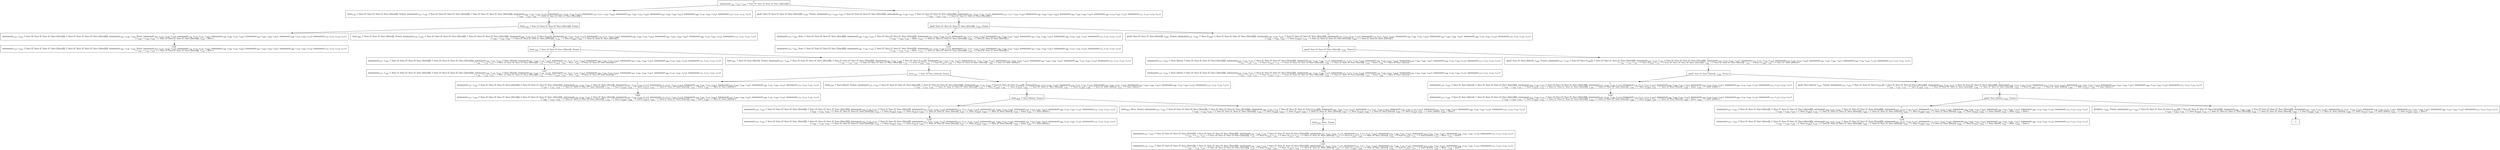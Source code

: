 digraph {
    graph [rankdir=TB
          ,bgcolor=transparent];
    node [shape=box
         ,fillcolor=white
         ,style=filled];
    0 [label=<O <BR/> minmaxo(v<SUB>132</SUB>, v<SUB>105</SUB>, v<SUB>100</SUB>, C Succ [C Succ [C Succ [C Succ [Zero]]]])>];
    1 [label=<C <BR/> leo(v<SUB>132</SUB>, C Succ [C Succ [C Succ [C Succ [Zero]]]], Trueo), minmaxo(v<SUB>137</SUB>, v<SUB>142</SUB>, C Succ [C Succ [C Succ [C Succ [Zero]]]], C Succ [C Succ [C Succ [C Succ [Zero]]]]), minmaxo(v<SUB>162</SUB>, v<SUB>130</SUB>, v<SUB>125</SUB>, v<SUB>132</SUB>), minmaxo(v<SUB>167</SUB>, v<SUB>135</SUB>, v<SUB>130</SUB>, v<SUB>137</SUB>), minmaxo(v<SUB>172</SUB>, v<SUB>177</SUB>, v<SUB>135</SUB>, v<SUB>142</SUB>), minmaxo(v<SUB>158</SUB>, v<SUB>160</SUB>, v<SUB>155</SUB>, v<SUB>162</SUB>), minmaxo(v<SUB>163</SUB>, v<SUB>165</SUB>, v<SUB>160</SUB>, v<SUB>167</SUB>), minmaxo(v<SUB>168</SUB>, v<SUB>170</SUB>, v<SUB>165</SUB>, v<SUB>172</SUB>), minmaxo(v<SUB>173</SUB>, v<SUB>175</SUB>, v<SUB>170</SUB>, v<SUB>177</SUB>) <BR/>  [ v<SUB>100</SUB> &rarr; v<SUB>132</SUB>, v<SUB>105</SUB> &rarr; C Succ [C Succ [C Succ [C Succ [Zero]]]] ] >];
    2 [label=<C <BR/> gto(C Succ [C Succ [C Succ [C Succ [Zero]]]], v<SUB>105</SUB>, Trueo), minmaxo(v<SUB>137</SUB>, v<SUB>142</SUB>, v<SUB>105</SUB>, C Succ [C Succ [C Succ [C Succ [Zero]]]]), minmaxo(v<SUB>162</SUB>, v<SUB>130</SUB>, v<SUB>125</SUB>, C Succ [C Succ [C Succ [C Succ [Zero]]]]), minmaxo(v<SUB>167</SUB>, v<SUB>135</SUB>, v<SUB>130</SUB>, v<SUB>137</SUB>), minmaxo(v<SUB>172</SUB>, v<SUB>177</SUB>, v<SUB>135</SUB>, v<SUB>142</SUB>), minmaxo(v<SUB>158</SUB>, v<SUB>160</SUB>, v<SUB>155</SUB>, v<SUB>162</SUB>), minmaxo(v<SUB>163</SUB>, v<SUB>165</SUB>, v<SUB>160</SUB>, v<SUB>167</SUB>), minmaxo(v<SUB>168</SUB>, v<SUB>170</SUB>, v<SUB>165</SUB>, v<SUB>172</SUB>), minmaxo(v<SUB>173</SUB>, v<SUB>175</SUB>, v<SUB>170</SUB>, v<SUB>177</SUB>) <BR/>  [ v<SUB>100</SUB> &rarr; v<SUB>105</SUB>, v<SUB>132</SUB> &rarr; C Succ [C Succ [C Succ [C Succ [Zero]]]] ] >];
    3 [label=<O <BR/> leo(v<SUB>132</SUB>, C Succ [C Succ [C Succ [C Succ [Zero]]]], Trueo)>];
    4 [label=<C <BR/> minmaxo(v<SUB>137</SUB>, v<SUB>142</SUB>, C Succ [C Succ [C Succ [C Succ [Zero]]]], C Succ [C Succ [C Succ [C Succ [Zero]]]]), minmaxo(v<SUB>162</SUB>, v<SUB>130</SUB>, v<SUB>125</SUB>, Zero), minmaxo(v<SUB>167</SUB>, v<SUB>135</SUB>, v<SUB>130</SUB>, v<SUB>137</SUB>), minmaxo(v<SUB>172</SUB>, v<SUB>177</SUB>, v<SUB>135</SUB>, v<SUB>142</SUB>), minmaxo(v<SUB>158</SUB>, v<SUB>160</SUB>, v<SUB>155</SUB>, v<SUB>162</SUB>), minmaxo(v<SUB>163</SUB>, v<SUB>165</SUB>, v<SUB>160</SUB>, v<SUB>167</SUB>), minmaxo(v<SUB>168</SUB>, v<SUB>170</SUB>, v<SUB>165</SUB>, v<SUB>172</SUB>), minmaxo(v<SUB>173</SUB>, v<SUB>175</SUB>, v<SUB>170</SUB>, v<SUB>177</SUB>) <BR/>  [ v<SUB>100</SUB> &rarr; v<SUB>132</SUB>, v<SUB>105</SUB> &rarr; C Succ [C Succ [C Succ [C Succ [Zero]]]], v<SUB>132</SUB> &rarr; Zero ] >];
    5 [label=<C <BR/> leo(v<SUB>244</SUB>, C Succ [C Succ [C Succ [Zero]]], Trueo), minmaxo(v<SUB>137</SUB>, v<SUB>142</SUB>, C Succ [C Succ [C Succ [C Succ [Zero]]]], C Succ [C Succ [C Succ [C Succ [Zero]]]]), minmaxo(v<SUB>162</SUB>, v<SUB>130</SUB>, v<SUB>125</SUB>, C Succ [v<SUB>244</SUB>]), minmaxo(v<SUB>167</SUB>, v<SUB>135</SUB>, v<SUB>130</SUB>, v<SUB>137</SUB>), minmaxo(v<SUB>172</SUB>, v<SUB>177</SUB>, v<SUB>135</SUB>, v<SUB>142</SUB>), minmaxo(v<SUB>158</SUB>, v<SUB>160</SUB>, v<SUB>155</SUB>, v<SUB>162</SUB>), minmaxo(v<SUB>163</SUB>, v<SUB>165</SUB>, v<SUB>160</SUB>, v<SUB>167</SUB>), minmaxo(v<SUB>168</SUB>, v<SUB>170</SUB>, v<SUB>165</SUB>, v<SUB>172</SUB>), minmaxo(v<SUB>173</SUB>, v<SUB>175</SUB>, v<SUB>170</SUB>, v<SUB>177</SUB>) <BR/>  [ v<SUB>100</SUB> &rarr; v<SUB>132</SUB>, v<SUB>105</SUB> &rarr; C Succ [C Succ [C Succ [C Succ [Zero]]]], v<SUB>132</SUB> &rarr; C Succ [v<SUB>244</SUB>], v<SUB>245</SUB> &rarr; C Succ [C Succ [C Succ [Zero]]] ] >];
    6 [label=<Leaf <BR/> minmaxo(v<SUB>137</SUB>, v<SUB>142</SUB>, C Succ [C Succ [C Succ [C Succ [Zero]]]], C Succ [C Succ [C Succ [C Succ [Zero]]]]), minmaxo(v<SUB>162</SUB>, v<SUB>130</SUB>, v<SUB>125</SUB>, Zero), minmaxo(v<SUB>167</SUB>, v<SUB>135</SUB>, v<SUB>130</SUB>, v<SUB>137</SUB>), minmaxo(v<SUB>172</SUB>, v<SUB>177</SUB>, v<SUB>135</SUB>, v<SUB>142</SUB>), minmaxo(v<SUB>158</SUB>, v<SUB>160</SUB>, v<SUB>155</SUB>, v<SUB>162</SUB>), minmaxo(v<SUB>163</SUB>, v<SUB>165</SUB>, v<SUB>160</SUB>, v<SUB>167</SUB>), minmaxo(v<SUB>168</SUB>, v<SUB>170</SUB>, v<SUB>165</SUB>, v<SUB>172</SUB>), minmaxo(v<SUB>173</SUB>, v<SUB>175</SUB>, v<SUB>170</SUB>, v<SUB>177</SUB>) <BR/>  [ v<SUB>100</SUB> &rarr; v<SUB>132</SUB>, v<SUB>105</SUB> &rarr; C Succ [C Succ [C Succ [C Succ [Zero]]]], v<SUB>132</SUB> &rarr; Zero ] >];
    7 [label=<O <BR/> leo(v<SUB>244</SUB>, C Succ [C Succ [C Succ [Zero]]], Trueo)>];
    8 [label=<C <BR/> minmaxo(v<SUB>137</SUB>, v<SUB>142</SUB>, C Succ [C Succ [C Succ [C Succ [Zero]]]], C Succ [C Succ [C Succ [C Succ [Zero]]]]), minmaxo(v<SUB>162</SUB>, v<SUB>130</SUB>, v<SUB>125</SUB>, C Succ [Zero]), minmaxo(v<SUB>167</SUB>, v<SUB>135</SUB>, v<SUB>130</SUB>, v<SUB>137</SUB>), minmaxo(v<SUB>172</SUB>, v<SUB>177</SUB>, v<SUB>135</SUB>, v<SUB>142</SUB>), minmaxo(v<SUB>158</SUB>, v<SUB>160</SUB>, v<SUB>155</SUB>, v<SUB>162</SUB>), minmaxo(v<SUB>163</SUB>, v<SUB>165</SUB>, v<SUB>160</SUB>, v<SUB>167</SUB>), minmaxo(v<SUB>168</SUB>, v<SUB>170</SUB>, v<SUB>165</SUB>, v<SUB>172</SUB>), minmaxo(v<SUB>173</SUB>, v<SUB>175</SUB>, v<SUB>170</SUB>, v<SUB>177</SUB>) <BR/>  [ v<SUB>100</SUB> &rarr; v<SUB>132</SUB>, v<SUB>105</SUB> &rarr; C Succ [C Succ [C Succ [C Succ [Zero]]]], v<SUB>132</SUB> &rarr; C Succ [v<SUB>244</SUB>], v<SUB>244</SUB> &rarr; Zero, v<SUB>245</SUB> &rarr; C Succ [C Succ [C Succ [Zero]]] ] >];
    9 [label=<C <BR/> leo(v<SUB>247</SUB>, C Succ [C Succ [Zero]], Trueo), minmaxo(v<SUB>137</SUB>, v<SUB>142</SUB>, C Succ [C Succ [C Succ [C Succ [Zero]]]], C Succ [C Succ [C Succ [C Succ [Zero]]]]), minmaxo(v<SUB>162</SUB>, v<SUB>130</SUB>, v<SUB>125</SUB>, C Succ [C Succ [v<SUB>247</SUB>]]), minmaxo(v<SUB>167</SUB>, v<SUB>135</SUB>, v<SUB>130</SUB>, v<SUB>137</SUB>), minmaxo(v<SUB>172</SUB>, v<SUB>177</SUB>, v<SUB>135</SUB>, v<SUB>142</SUB>), minmaxo(v<SUB>158</SUB>, v<SUB>160</SUB>, v<SUB>155</SUB>, v<SUB>162</SUB>), minmaxo(v<SUB>163</SUB>, v<SUB>165</SUB>, v<SUB>160</SUB>, v<SUB>167</SUB>), minmaxo(v<SUB>168</SUB>, v<SUB>170</SUB>, v<SUB>165</SUB>, v<SUB>172</SUB>), minmaxo(v<SUB>173</SUB>, v<SUB>175</SUB>, v<SUB>170</SUB>, v<SUB>177</SUB>) <BR/>  [ v<SUB>100</SUB> &rarr; v<SUB>132</SUB>, v<SUB>105</SUB> &rarr; C Succ [C Succ [C Succ [C Succ [Zero]]]], v<SUB>132</SUB> &rarr; C Succ [v<SUB>244</SUB>], v<SUB>244</SUB> &rarr; C Succ [v<SUB>247</SUB>], v<SUB>245</SUB> &rarr; C Succ [C Succ [C Succ [Zero]]], v<SUB>248</SUB> &rarr; C Succ [C Succ [Zero]] ] >];
    10 [label=<Leaf <BR/> minmaxo(v<SUB>137</SUB>, v<SUB>142</SUB>, C Succ [C Succ [C Succ [C Succ [Zero]]]], C Succ [C Succ [C Succ [C Succ [Zero]]]]), minmaxo(v<SUB>162</SUB>, v<SUB>130</SUB>, v<SUB>125</SUB>, C Succ [Zero]), minmaxo(v<SUB>167</SUB>, v<SUB>135</SUB>, v<SUB>130</SUB>, v<SUB>137</SUB>), minmaxo(v<SUB>172</SUB>, v<SUB>177</SUB>, v<SUB>135</SUB>, v<SUB>142</SUB>), minmaxo(v<SUB>158</SUB>, v<SUB>160</SUB>, v<SUB>155</SUB>, v<SUB>162</SUB>), minmaxo(v<SUB>163</SUB>, v<SUB>165</SUB>, v<SUB>160</SUB>, v<SUB>167</SUB>), minmaxo(v<SUB>168</SUB>, v<SUB>170</SUB>, v<SUB>165</SUB>, v<SUB>172</SUB>), minmaxo(v<SUB>173</SUB>, v<SUB>175</SUB>, v<SUB>170</SUB>, v<SUB>177</SUB>) <BR/>  [ v<SUB>100</SUB> &rarr; v<SUB>132</SUB>, v<SUB>105</SUB> &rarr; C Succ [C Succ [C Succ [C Succ [Zero]]]], v<SUB>132</SUB> &rarr; C Succ [v<SUB>244</SUB>], v<SUB>244</SUB> &rarr; Zero, v<SUB>245</SUB> &rarr; C Succ [C Succ [C Succ [Zero]]] ] >];
    11 [label=<O <BR/> leo(v<SUB>247</SUB>, C Succ [C Succ [Zero]], Trueo)>];
    12 [label=<C <BR/> minmaxo(v<SUB>137</SUB>, v<SUB>142</SUB>, C Succ [C Succ [C Succ [C Succ [Zero]]]], C Succ [C Succ [C Succ [C Succ [Zero]]]]), minmaxo(v<SUB>162</SUB>, v<SUB>130</SUB>, v<SUB>125</SUB>, C Succ [C Succ [Zero]]), minmaxo(v<SUB>167</SUB>, v<SUB>135</SUB>, v<SUB>130</SUB>, v<SUB>137</SUB>), minmaxo(v<SUB>172</SUB>, v<SUB>177</SUB>, v<SUB>135</SUB>, v<SUB>142</SUB>), minmaxo(v<SUB>158</SUB>, v<SUB>160</SUB>, v<SUB>155</SUB>, v<SUB>162</SUB>), minmaxo(v<SUB>163</SUB>, v<SUB>165</SUB>, v<SUB>160</SUB>, v<SUB>167</SUB>), minmaxo(v<SUB>168</SUB>, v<SUB>170</SUB>, v<SUB>165</SUB>, v<SUB>172</SUB>), minmaxo(v<SUB>173</SUB>, v<SUB>175</SUB>, v<SUB>170</SUB>, v<SUB>177</SUB>) <BR/>  [ v<SUB>100</SUB> &rarr; v<SUB>132</SUB>, v<SUB>105</SUB> &rarr; C Succ [C Succ [C Succ [C Succ [Zero]]]], v<SUB>132</SUB> &rarr; C Succ [v<SUB>244</SUB>], v<SUB>244</SUB> &rarr; C Succ [v<SUB>247</SUB>], v<SUB>245</SUB> &rarr; C Succ [C Succ [C Succ [Zero]]], v<SUB>247</SUB> &rarr; Zero, v<SUB>248</SUB> &rarr; C Succ [C Succ [Zero]] ] >];
    13 [label=<C <BR/> leo(v<SUB>250</SUB>, C Succ [Zero], Trueo), minmaxo(v<SUB>137</SUB>, v<SUB>142</SUB>, C Succ [C Succ [C Succ [C Succ [Zero]]]], C Succ [C Succ [C Succ [C Succ [Zero]]]]), minmaxo(v<SUB>162</SUB>, v<SUB>130</SUB>, v<SUB>125</SUB>, C Succ [C Succ [C Succ [v<SUB>250</SUB>]]]), minmaxo(v<SUB>167</SUB>, v<SUB>135</SUB>, v<SUB>130</SUB>, v<SUB>137</SUB>), minmaxo(v<SUB>172</SUB>, v<SUB>177</SUB>, v<SUB>135</SUB>, v<SUB>142</SUB>), minmaxo(v<SUB>158</SUB>, v<SUB>160</SUB>, v<SUB>155</SUB>, v<SUB>162</SUB>), minmaxo(v<SUB>163</SUB>, v<SUB>165</SUB>, v<SUB>160</SUB>, v<SUB>167</SUB>), minmaxo(v<SUB>168</SUB>, v<SUB>170</SUB>, v<SUB>165</SUB>, v<SUB>172</SUB>), minmaxo(v<SUB>173</SUB>, v<SUB>175</SUB>, v<SUB>170</SUB>, v<SUB>177</SUB>) <BR/>  [ v<SUB>100</SUB> &rarr; v<SUB>132</SUB>, v<SUB>105</SUB> &rarr; C Succ [C Succ [C Succ [C Succ [Zero]]]], v<SUB>132</SUB> &rarr; C Succ [v<SUB>244</SUB>], v<SUB>244</SUB> &rarr; C Succ [v<SUB>247</SUB>], v<SUB>245</SUB> &rarr; C Succ [C Succ [C Succ [Zero]]], v<SUB>247</SUB> &rarr; C Succ [v<SUB>250</SUB>], v<SUB>248</SUB> &rarr; C Succ [C Succ [Zero]], v<SUB>251</SUB> &rarr; C Succ [Zero] ] >];
    14 [label=<Leaf <BR/> minmaxo(v<SUB>137</SUB>, v<SUB>142</SUB>, C Succ [C Succ [C Succ [C Succ [Zero]]]], C Succ [C Succ [C Succ [C Succ [Zero]]]]), minmaxo(v<SUB>162</SUB>, v<SUB>130</SUB>, v<SUB>125</SUB>, C Succ [C Succ [Zero]]), minmaxo(v<SUB>167</SUB>, v<SUB>135</SUB>, v<SUB>130</SUB>, v<SUB>137</SUB>), minmaxo(v<SUB>172</SUB>, v<SUB>177</SUB>, v<SUB>135</SUB>, v<SUB>142</SUB>), minmaxo(v<SUB>158</SUB>, v<SUB>160</SUB>, v<SUB>155</SUB>, v<SUB>162</SUB>), minmaxo(v<SUB>163</SUB>, v<SUB>165</SUB>, v<SUB>160</SUB>, v<SUB>167</SUB>), minmaxo(v<SUB>168</SUB>, v<SUB>170</SUB>, v<SUB>165</SUB>, v<SUB>172</SUB>), minmaxo(v<SUB>173</SUB>, v<SUB>175</SUB>, v<SUB>170</SUB>, v<SUB>177</SUB>) <BR/>  [ v<SUB>100</SUB> &rarr; v<SUB>132</SUB>, v<SUB>105</SUB> &rarr; C Succ [C Succ [C Succ [C Succ [Zero]]]], v<SUB>132</SUB> &rarr; C Succ [v<SUB>244</SUB>], v<SUB>244</SUB> &rarr; C Succ [v<SUB>247</SUB>], v<SUB>245</SUB> &rarr; C Succ [C Succ [C Succ [Zero]]], v<SUB>247</SUB> &rarr; Zero, v<SUB>248</SUB> &rarr; C Succ [C Succ [Zero]] ] >];
    15 [label=<O <BR/> leo(v<SUB>250</SUB>, C Succ [Zero], Trueo)>];
    16 [label=<C <BR/> minmaxo(v<SUB>137</SUB>, v<SUB>142</SUB>, C Succ [C Succ [C Succ [C Succ [Zero]]]], C Succ [C Succ [C Succ [C Succ [Zero]]]]), minmaxo(v<SUB>162</SUB>, v<SUB>130</SUB>, v<SUB>125</SUB>, C Succ [C Succ [C Succ [Zero]]]), minmaxo(v<SUB>167</SUB>, v<SUB>135</SUB>, v<SUB>130</SUB>, v<SUB>137</SUB>), minmaxo(v<SUB>172</SUB>, v<SUB>177</SUB>, v<SUB>135</SUB>, v<SUB>142</SUB>), minmaxo(v<SUB>158</SUB>, v<SUB>160</SUB>, v<SUB>155</SUB>, v<SUB>162</SUB>), minmaxo(v<SUB>163</SUB>, v<SUB>165</SUB>, v<SUB>160</SUB>, v<SUB>167</SUB>), minmaxo(v<SUB>168</SUB>, v<SUB>170</SUB>, v<SUB>165</SUB>, v<SUB>172</SUB>), minmaxo(v<SUB>173</SUB>, v<SUB>175</SUB>, v<SUB>170</SUB>, v<SUB>177</SUB>) <BR/>  [ v<SUB>100</SUB> &rarr; v<SUB>132</SUB>, v<SUB>105</SUB> &rarr; C Succ [C Succ [C Succ [C Succ [Zero]]]], v<SUB>132</SUB> &rarr; C Succ [v<SUB>244</SUB>], v<SUB>244</SUB> &rarr; C Succ [v<SUB>247</SUB>], v<SUB>245</SUB> &rarr; C Succ [C Succ [C Succ [Zero]]], v<SUB>247</SUB> &rarr; C Succ [v<SUB>250</SUB>], v<SUB>248</SUB> &rarr; C Succ [C Succ [Zero]], v<SUB>250</SUB> &rarr; Zero, v<SUB>251</SUB> &rarr; C Succ [Zero] ] >];
    17 [label=<C <BR/> leo(v<SUB>253</SUB>, Zero, Trueo), minmaxo(v<SUB>137</SUB>, v<SUB>142</SUB>, C Succ [C Succ [C Succ [C Succ [Zero]]]], C Succ [C Succ [C Succ [C Succ [Zero]]]]), minmaxo(v<SUB>162</SUB>, v<SUB>130</SUB>, v<SUB>125</SUB>, C Succ [C Succ [C Succ [C Succ [v<SUB>253</SUB>]]]]), minmaxo(v<SUB>167</SUB>, v<SUB>135</SUB>, v<SUB>130</SUB>, v<SUB>137</SUB>), minmaxo(v<SUB>172</SUB>, v<SUB>177</SUB>, v<SUB>135</SUB>, v<SUB>142</SUB>), minmaxo(v<SUB>158</SUB>, v<SUB>160</SUB>, v<SUB>155</SUB>, v<SUB>162</SUB>), minmaxo(v<SUB>163</SUB>, v<SUB>165</SUB>, v<SUB>160</SUB>, v<SUB>167</SUB>), minmaxo(v<SUB>168</SUB>, v<SUB>170</SUB>, v<SUB>165</SUB>, v<SUB>172</SUB>), minmaxo(v<SUB>173</SUB>, v<SUB>175</SUB>, v<SUB>170</SUB>, v<SUB>177</SUB>) <BR/>  [ v<SUB>100</SUB> &rarr; v<SUB>132</SUB>, v<SUB>105</SUB> &rarr; C Succ [C Succ [C Succ [C Succ [Zero]]]], v<SUB>132</SUB> &rarr; C Succ [v<SUB>244</SUB>], v<SUB>244</SUB> &rarr; C Succ [v<SUB>247</SUB>], v<SUB>245</SUB> &rarr; C Succ [C Succ [C Succ [Zero]]], v<SUB>247</SUB> &rarr; C Succ [v<SUB>250</SUB>], v<SUB>248</SUB> &rarr; C Succ [C Succ [Zero]], v<SUB>250</SUB> &rarr; C Succ [v<SUB>253</SUB>], v<SUB>251</SUB> &rarr; C Succ [Zero], v<SUB>254</SUB> &rarr; Zero ] >];
    18 [label=<Leaf <BR/> minmaxo(v<SUB>137</SUB>, v<SUB>142</SUB>, C Succ [C Succ [C Succ [C Succ [Zero]]]], C Succ [C Succ [C Succ [C Succ [Zero]]]]), minmaxo(v<SUB>162</SUB>, v<SUB>130</SUB>, v<SUB>125</SUB>, C Succ [C Succ [C Succ [Zero]]]), minmaxo(v<SUB>167</SUB>, v<SUB>135</SUB>, v<SUB>130</SUB>, v<SUB>137</SUB>), minmaxo(v<SUB>172</SUB>, v<SUB>177</SUB>, v<SUB>135</SUB>, v<SUB>142</SUB>), minmaxo(v<SUB>158</SUB>, v<SUB>160</SUB>, v<SUB>155</SUB>, v<SUB>162</SUB>), minmaxo(v<SUB>163</SUB>, v<SUB>165</SUB>, v<SUB>160</SUB>, v<SUB>167</SUB>), minmaxo(v<SUB>168</SUB>, v<SUB>170</SUB>, v<SUB>165</SUB>, v<SUB>172</SUB>), minmaxo(v<SUB>173</SUB>, v<SUB>175</SUB>, v<SUB>170</SUB>, v<SUB>177</SUB>) <BR/>  [ v<SUB>100</SUB> &rarr; v<SUB>132</SUB>, v<SUB>105</SUB> &rarr; C Succ [C Succ [C Succ [C Succ [Zero]]]], v<SUB>132</SUB> &rarr; C Succ [v<SUB>244</SUB>], v<SUB>244</SUB> &rarr; C Succ [v<SUB>247</SUB>], v<SUB>245</SUB> &rarr; C Succ [C Succ [C Succ [Zero]]], v<SUB>247</SUB> &rarr; C Succ [v<SUB>250</SUB>], v<SUB>248</SUB> &rarr; C Succ [C Succ [Zero]], v<SUB>250</SUB> &rarr; Zero, v<SUB>251</SUB> &rarr; C Succ [Zero] ] >];
    19 [label=<O <BR/> leo(v<SUB>253</SUB>, Zero, Trueo)>];
    20 [label=<C <BR/> minmaxo(v<SUB>137</SUB>, v<SUB>142</SUB>, C Succ [C Succ [C Succ [C Succ [Zero]]]], C Succ [C Succ [C Succ [C Succ [Zero]]]]), minmaxo(v<SUB>162</SUB>, v<SUB>130</SUB>, v<SUB>125</SUB>, C Succ [C Succ [C Succ [C Succ [Zero]]]]), minmaxo(v<SUB>167</SUB>, v<SUB>135</SUB>, v<SUB>130</SUB>, v<SUB>137</SUB>), minmaxo(v<SUB>172</SUB>, v<SUB>177</SUB>, v<SUB>135</SUB>, v<SUB>142</SUB>), minmaxo(v<SUB>158</SUB>, v<SUB>160</SUB>, v<SUB>155</SUB>, v<SUB>162</SUB>), minmaxo(v<SUB>163</SUB>, v<SUB>165</SUB>, v<SUB>160</SUB>, v<SUB>167</SUB>), minmaxo(v<SUB>168</SUB>, v<SUB>170</SUB>, v<SUB>165</SUB>, v<SUB>172</SUB>), minmaxo(v<SUB>173</SUB>, v<SUB>175</SUB>, v<SUB>170</SUB>, v<SUB>177</SUB>) <BR/>  [ v<SUB>100</SUB> &rarr; v<SUB>132</SUB>, v<SUB>105</SUB> &rarr; C Succ [C Succ [C Succ [C Succ [Zero]]]], v<SUB>132</SUB> &rarr; C Succ [v<SUB>244</SUB>], v<SUB>244</SUB> &rarr; C Succ [v<SUB>247</SUB>], v<SUB>245</SUB> &rarr; C Succ [C Succ [C Succ [Zero]]], v<SUB>247</SUB> &rarr; C Succ [v<SUB>250</SUB>], v<SUB>248</SUB> &rarr; C Succ [C Succ [Zero]], v<SUB>250</SUB> &rarr; C Succ [v<SUB>253</SUB>], v<SUB>251</SUB> &rarr; C Succ [Zero], v<SUB>253</SUB> &rarr; Zero, v<SUB>254</SUB> &rarr; Zero ] >];
    21 [label=<Leaf <BR/> minmaxo(v<SUB>137</SUB>, v<SUB>142</SUB>, C Succ [C Succ [C Succ [C Succ [Zero]]]], C Succ [C Succ [C Succ [C Succ [Zero]]]]), minmaxo(v<SUB>162</SUB>, v<SUB>130</SUB>, v<SUB>125</SUB>, C Succ [C Succ [C Succ [C Succ [Zero]]]]), minmaxo(v<SUB>167</SUB>, v<SUB>135</SUB>, v<SUB>130</SUB>, v<SUB>137</SUB>), minmaxo(v<SUB>172</SUB>, v<SUB>177</SUB>, v<SUB>135</SUB>, v<SUB>142</SUB>), minmaxo(v<SUB>158</SUB>, v<SUB>160</SUB>, v<SUB>155</SUB>, v<SUB>162</SUB>), minmaxo(v<SUB>163</SUB>, v<SUB>165</SUB>, v<SUB>160</SUB>, v<SUB>167</SUB>), minmaxo(v<SUB>168</SUB>, v<SUB>170</SUB>, v<SUB>165</SUB>, v<SUB>172</SUB>), minmaxo(v<SUB>173</SUB>, v<SUB>175</SUB>, v<SUB>170</SUB>, v<SUB>177</SUB>) <BR/>  [ v<SUB>100</SUB> &rarr; v<SUB>132</SUB>, v<SUB>105</SUB> &rarr; C Succ [C Succ [C Succ [C Succ [Zero]]]], v<SUB>132</SUB> &rarr; C Succ [v<SUB>244</SUB>], v<SUB>244</SUB> &rarr; C Succ [v<SUB>247</SUB>], v<SUB>245</SUB> &rarr; C Succ [C Succ [C Succ [Zero]]], v<SUB>247</SUB> &rarr; C Succ [v<SUB>250</SUB>], v<SUB>248</SUB> &rarr; C Succ [C Succ [Zero]], v<SUB>250</SUB> &rarr; C Succ [v<SUB>253</SUB>], v<SUB>251</SUB> &rarr; C Succ [Zero], v<SUB>253</SUB> &rarr; Zero, v<SUB>254</SUB> &rarr; Zero ] >];
    22 [label=<O <BR/> gto(C Succ [C Succ [C Succ [C Succ [Zero]]]], v<SUB>105</SUB>, Trueo)>];
    23 [label=<C <BR/> minmaxo(v<SUB>137</SUB>, v<SUB>142</SUB>, Zero, C Succ [C Succ [C Succ [C Succ [Zero]]]]), minmaxo(v<SUB>162</SUB>, v<SUB>130</SUB>, v<SUB>125</SUB>, C Succ [C Succ [C Succ [C Succ [Zero]]]]), minmaxo(v<SUB>167</SUB>, v<SUB>135</SUB>, v<SUB>130</SUB>, v<SUB>137</SUB>), minmaxo(v<SUB>172</SUB>, v<SUB>177</SUB>, v<SUB>135</SUB>, v<SUB>142</SUB>), minmaxo(v<SUB>158</SUB>, v<SUB>160</SUB>, v<SUB>155</SUB>, v<SUB>162</SUB>), minmaxo(v<SUB>163</SUB>, v<SUB>165</SUB>, v<SUB>160</SUB>, v<SUB>167</SUB>), minmaxo(v<SUB>168</SUB>, v<SUB>170</SUB>, v<SUB>165</SUB>, v<SUB>172</SUB>), minmaxo(v<SUB>173</SUB>, v<SUB>175</SUB>, v<SUB>170</SUB>, v<SUB>177</SUB>) <BR/>  [ v<SUB>100</SUB> &rarr; v<SUB>105</SUB>, v<SUB>105</SUB> &rarr; Zero, v<SUB>132</SUB> &rarr; C Succ [C Succ [C Succ [C Succ [Zero]]]], v<SUB>243</SUB> &rarr; C Succ [C Succ [C Succ [Zero]]] ] >];
    24 [label=<C <BR/> gto(C Succ [C Succ [C Succ [Zero]]], v<SUB>245</SUB>, Trueo), minmaxo(v<SUB>137</SUB>, v<SUB>142</SUB>, C Succ [v<SUB>245</SUB>], C Succ [C Succ [C Succ [C Succ [Zero]]]]), minmaxo(v<SUB>162</SUB>, v<SUB>130</SUB>, v<SUB>125</SUB>, C Succ [C Succ [C Succ [C Succ [Zero]]]]), minmaxo(v<SUB>167</SUB>, v<SUB>135</SUB>, v<SUB>130</SUB>, v<SUB>137</SUB>), minmaxo(v<SUB>172</SUB>, v<SUB>177</SUB>, v<SUB>135</SUB>, v<SUB>142</SUB>), minmaxo(v<SUB>158</SUB>, v<SUB>160</SUB>, v<SUB>155</SUB>, v<SUB>162</SUB>), minmaxo(v<SUB>163</SUB>, v<SUB>165</SUB>, v<SUB>160</SUB>, v<SUB>167</SUB>), minmaxo(v<SUB>168</SUB>, v<SUB>170</SUB>, v<SUB>165</SUB>, v<SUB>172</SUB>), minmaxo(v<SUB>173</SUB>, v<SUB>175</SUB>, v<SUB>170</SUB>, v<SUB>177</SUB>) <BR/>  [ v<SUB>100</SUB> &rarr; v<SUB>105</SUB>, v<SUB>105</SUB> &rarr; C Succ [v<SUB>245</SUB>], v<SUB>132</SUB> &rarr; C Succ [C Succ [C Succ [C Succ [Zero]]]], v<SUB>244</SUB> &rarr; C Succ [C Succ [C Succ [Zero]]] ] >];
    25 [label=<Leaf <BR/> minmaxo(v<SUB>137</SUB>, v<SUB>142</SUB>, Zero, C Succ [C Succ [C Succ [C Succ [Zero]]]]), minmaxo(v<SUB>162</SUB>, v<SUB>130</SUB>, v<SUB>125</SUB>, C Succ [C Succ [C Succ [C Succ [Zero]]]]), minmaxo(v<SUB>167</SUB>, v<SUB>135</SUB>, v<SUB>130</SUB>, v<SUB>137</SUB>), minmaxo(v<SUB>172</SUB>, v<SUB>177</SUB>, v<SUB>135</SUB>, v<SUB>142</SUB>), minmaxo(v<SUB>158</SUB>, v<SUB>160</SUB>, v<SUB>155</SUB>, v<SUB>162</SUB>), minmaxo(v<SUB>163</SUB>, v<SUB>165</SUB>, v<SUB>160</SUB>, v<SUB>167</SUB>), minmaxo(v<SUB>168</SUB>, v<SUB>170</SUB>, v<SUB>165</SUB>, v<SUB>172</SUB>), minmaxo(v<SUB>173</SUB>, v<SUB>175</SUB>, v<SUB>170</SUB>, v<SUB>177</SUB>) <BR/>  [ v<SUB>100</SUB> &rarr; v<SUB>105</SUB>, v<SUB>105</SUB> &rarr; Zero, v<SUB>132</SUB> &rarr; C Succ [C Succ [C Succ [C Succ [Zero]]]], v<SUB>243</SUB> &rarr; C Succ [C Succ [C Succ [Zero]]] ] >];
    26 [label=<O <BR/> gto(C Succ [C Succ [C Succ [Zero]]], v<SUB>245</SUB>, Trueo)>];
    27 [label=<C <BR/> minmaxo(v<SUB>137</SUB>, v<SUB>142</SUB>, C Succ [Zero], C Succ [C Succ [C Succ [C Succ [Zero]]]]), minmaxo(v<SUB>162</SUB>, v<SUB>130</SUB>, v<SUB>125</SUB>, C Succ [C Succ [C Succ [C Succ [Zero]]]]), minmaxo(v<SUB>167</SUB>, v<SUB>135</SUB>, v<SUB>130</SUB>, v<SUB>137</SUB>), minmaxo(v<SUB>172</SUB>, v<SUB>177</SUB>, v<SUB>135</SUB>, v<SUB>142</SUB>), minmaxo(v<SUB>158</SUB>, v<SUB>160</SUB>, v<SUB>155</SUB>, v<SUB>162</SUB>), minmaxo(v<SUB>163</SUB>, v<SUB>165</SUB>, v<SUB>160</SUB>, v<SUB>167</SUB>), minmaxo(v<SUB>168</SUB>, v<SUB>170</SUB>, v<SUB>165</SUB>, v<SUB>172</SUB>), minmaxo(v<SUB>173</SUB>, v<SUB>175</SUB>, v<SUB>170</SUB>, v<SUB>177</SUB>) <BR/>  [ v<SUB>100</SUB> &rarr; v<SUB>105</SUB>, v<SUB>105</SUB> &rarr; C Succ [v<SUB>245</SUB>], v<SUB>132</SUB> &rarr; C Succ [C Succ [C Succ [C Succ [Zero]]]], v<SUB>244</SUB> &rarr; C Succ [C Succ [C Succ [Zero]]], v<SUB>245</SUB> &rarr; Zero, v<SUB>246</SUB> &rarr; C Succ [C Succ [Zero]] ] >];
    28 [label=<C <BR/> gto(C Succ [C Succ [Zero]], v<SUB>248</SUB>, Trueo), minmaxo(v<SUB>137</SUB>, v<SUB>142</SUB>, C Succ [C Succ [v<SUB>248</SUB>]], C Succ [C Succ [C Succ [C Succ [Zero]]]]), minmaxo(v<SUB>162</SUB>, v<SUB>130</SUB>, v<SUB>125</SUB>, C Succ [C Succ [C Succ [C Succ [Zero]]]]), minmaxo(v<SUB>167</SUB>, v<SUB>135</SUB>, v<SUB>130</SUB>, v<SUB>137</SUB>), minmaxo(v<SUB>172</SUB>, v<SUB>177</SUB>, v<SUB>135</SUB>, v<SUB>142</SUB>), minmaxo(v<SUB>158</SUB>, v<SUB>160</SUB>, v<SUB>155</SUB>, v<SUB>162</SUB>), minmaxo(v<SUB>163</SUB>, v<SUB>165</SUB>, v<SUB>160</SUB>, v<SUB>167</SUB>), minmaxo(v<SUB>168</SUB>, v<SUB>170</SUB>, v<SUB>165</SUB>, v<SUB>172</SUB>), minmaxo(v<SUB>173</SUB>, v<SUB>175</SUB>, v<SUB>170</SUB>, v<SUB>177</SUB>) <BR/>  [ v<SUB>100</SUB> &rarr; v<SUB>105</SUB>, v<SUB>105</SUB> &rarr; C Succ [v<SUB>245</SUB>], v<SUB>132</SUB> &rarr; C Succ [C Succ [C Succ [C Succ [Zero]]]], v<SUB>244</SUB> &rarr; C Succ [C Succ [C Succ [Zero]]], v<SUB>245</SUB> &rarr; C Succ [v<SUB>248</SUB>], v<SUB>247</SUB> &rarr; C Succ [C Succ [Zero]] ] >];
    29 [label=<Leaf <BR/> minmaxo(v<SUB>137</SUB>, v<SUB>142</SUB>, C Succ [Zero], C Succ [C Succ [C Succ [C Succ [Zero]]]]), minmaxo(v<SUB>162</SUB>, v<SUB>130</SUB>, v<SUB>125</SUB>, C Succ [C Succ [C Succ [C Succ [Zero]]]]), minmaxo(v<SUB>167</SUB>, v<SUB>135</SUB>, v<SUB>130</SUB>, v<SUB>137</SUB>), minmaxo(v<SUB>172</SUB>, v<SUB>177</SUB>, v<SUB>135</SUB>, v<SUB>142</SUB>), minmaxo(v<SUB>158</SUB>, v<SUB>160</SUB>, v<SUB>155</SUB>, v<SUB>162</SUB>), minmaxo(v<SUB>163</SUB>, v<SUB>165</SUB>, v<SUB>160</SUB>, v<SUB>167</SUB>), minmaxo(v<SUB>168</SUB>, v<SUB>170</SUB>, v<SUB>165</SUB>, v<SUB>172</SUB>), minmaxo(v<SUB>173</SUB>, v<SUB>175</SUB>, v<SUB>170</SUB>, v<SUB>177</SUB>) <BR/>  [ v<SUB>100</SUB> &rarr; v<SUB>105</SUB>, v<SUB>105</SUB> &rarr; C Succ [v<SUB>245</SUB>], v<SUB>132</SUB> &rarr; C Succ [C Succ [C Succ [C Succ [Zero]]]], v<SUB>244</SUB> &rarr; C Succ [C Succ [C Succ [Zero]]], v<SUB>245</SUB> &rarr; Zero, v<SUB>246</SUB> &rarr; C Succ [C Succ [Zero]] ] >];
    30 [label=<O <BR/> gto(C Succ [C Succ [Zero]], v<SUB>248</SUB>, Trueo)>];
    31 [label=<C <BR/> minmaxo(v<SUB>137</SUB>, v<SUB>142</SUB>, C Succ [C Succ [Zero]], C Succ [C Succ [C Succ [C Succ [Zero]]]]), minmaxo(v<SUB>162</SUB>, v<SUB>130</SUB>, v<SUB>125</SUB>, C Succ [C Succ [C Succ [C Succ [Zero]]]]), minmaxo(v<SUB>167</SUB>, v<SUB>135</SUB>, v<SUB>130</SUB>, v<SUB>137</SUB>), minmaxo(v<SUB>172</SUB>, v<SUB>177</SUB>, v<SUB>135</SUB>, v<SUB>142</SUB>), minmaxo(v<SUB>158</SUB>, v<SUB>160</SUB>, v<SUB>155</SUB>, v<SUB>162</SUB>), minmaxo(v<SUB>163</SUB>, v<SUB>165</SUB>, v<SUB>160</SUB>, v<SUB>167</SUB>), minmaxo(v<SUB>168</SUB>, v<SUB>170</SUB>, v<SUB>165</SUB>, v<SUB>172</SUB>), minmaxo(v<SUB>173</SUB>, v<SUB>175</SUB>, v<SUB>170</SUB>, v<SUB>177</SUB>) <BR/>  [ v<SUB>100</SUB> &rarr; v<SUB>105</SUB>, v<SUB>105</SUB> &rarr; C Succ [v<SUB>245</SUB>], v<SUB>132</SUB> &rarr; C Succ [C Succ [C Succ [C Succ [Zero]]]], v<SUB>244</SUB> &rarr; C Succ [C Succ [C Succ [Zero]]], v<SUB>245</SUB> &rarr; C Succ [v<SUB>248</SUB>], v<SUB>247</SUB> &rarr; C Succ [C Succ [Zero]], v<SUB>248</SUB> &rarr; Zero, v<SUB>249</SUB> &rarr; C Succ [Zero] ] >];
    32 [label=<C <BR/> gto(C Succ [Zero], v<SUB>251</SUB>, Trueo), minmaxo(v<SUB>137</SUB>, v<SUB>142</SUB>, C Succ [C Succ [C Succ [v<SUB>251</SUB>]]], C Succ [C Succ [C Succ [C Succ [Zero]]]]), minmaxo(v<SUB>162</SUB>, v<SUB>130</SUB>, v<SUB>125</SUB>, C Succ [C Succ [C Succ [C Succ [Zero]]]]), minmaxo(v<SUB>167</SUB>, v<SUB>135</SUB>, v<SUB>130</SUB>, v<SUB>137</SUB>), minmaxo(v<SUB>172</SUB>, v<SUB>177</SUB>, v<SUB>135</SUB>, v<SUB>142</SUB>), minmaxo(v<SUB>158</SUB>, v<SUB>160</SUB>, v<SUB>155</SUB>, v<SUB>162</SUB>), minmaxo(v<SUB>163</SUB>, v<SUB>165</SUB>, v<SUB>160</SUB>, v<SUB>167</SUB>), minmaxo(v<SUB>168</SUB>, v<SUB>170</SUB>, v<SUB>165</SUB>, v<SUB>172</SUB>), minmaxo(v<SUB>173</SUB>, v<SUB>175</SUB>, v<SUB>170</SUB>, v<SUB>177</SUB>) <BR/>  [ v<SUB>100</SUB> &rarr; v<SUB>105</SUB>, v<SUB>105</SUB> &rarr; C Succ [v<SUB>245</SUB>], v<SUB>132</SUB> &rarr; C Succ [C Succ [C Succ [C Succ [Zero]]]], v<SUB>244</SUB> &rarr; C Succ [C Succ [C Succ [Zero]]], v<SUB>245</SUB> &rarr; C Succ [v<SUB>248</SUB>], v<SUB>247</SUB> &rarr; C Succ [C Succ [Zero]], v<SUB>248</SUB> &rarr; C Succ [v<SUB>251</SUB>], v<SUB>250</SUB> &rarr; C Succ [Zero] ] >];
    33 [label=<Leaf <BR/> minmaxo(v<SUB>137</SUB>, v<SUB>142</SUB>, C Succ [C Succ [Zero]], C Succ [C Succ [C Succ [C Succ [Zero]]]]), minmaxo(v<SUB>162</SUB>, v<SUB>130</SUB>, v<SUB>125</SUB>, C Succ [C Succ [C Succ [C Succ [Zero]]]]), minmaxo(v<SUB>167</SUB>, v<SUB>135</SUB>, v<SUB>130</SUB>, v<SUB>137</SUB>), minmaxo(v<SUB>172</SUB>, v<SUB>177</SUB>, v<SUB>135</SUB>, v<SUB>142</SUB>), minmaxo(v<SUB>158</SUB>, v<SUB>160</SUB>, v<SUB>155</SUB>, v<SUB>162</SUB>), minmaxo(v<SUB>163</SUB>, v<SUB>165</SUB>, v<SUB>160</SUB>, v<SUB>167</SUB>), minmaxo(v<SUB>168</SUB>, v<SUB>170</SUB>, v<SUB>165</SUB>, v<SUB>172</SUB>), minmaxo(v<SUB>173</SUB>, v<SUB>175</SUB>, v<SUB>170</SUB>, v<SUB>177</SUB>) <BR/>  [ v<SUB>100</SUB> &rarr; v<SUB>105</SUB>, v<SUB>105</SUB> &rarr; C Succ [v<SUB>245</SUB>], v<SUB>132</SUB> &rarr; C Succ [C Succ [C Succ [C Succ [Zero]]]], v<SUB>244</SUB> &rarr; C Succ [C Succ [C Succ [Zero]]], v<SUB>245</SUB> &rarr; C Succ [v<SUB>248</SUB>], v<SUB>247</SUB> &rarr; C Succ [C Succ [Zero]], v<SUB>248</SUB> &rarr; Zero, v<SUB>249</SUB> &rarr; C Succ [Zero] ] >];
    34 [label=<O <BR/> gto(C Succ [Zero], v<SUB>251</SUB>, Trueo)>];
    35 [label=<C <BR/> minmaxo(v<SUB>137</SUB>, v<SUB>142</SUB>, C Succ [C Succ [C Succ [Zero]]], C Succ [C Succ [C Succ [C Succ [Zero]]]]), minmaxo(v<SUB>162</SUB>, v<SUB>130</SUB>, v<SUB>125</SUB>, C Succ [C Succ [C Succ [C Succ [Zero]]]]), minmaxo(v<SUB>167</SUB>, v<SUB>135</SUB>, v<SUB>130</SUB>, v<SUB>137</SUB>), minmaxo(v<SUB>172</SUB>, v<SUB>177</SUB>, v<SUB>135</SUB>, v<SUB>142</SUB>), minmaxo(v<SUB>158</SUB>, v<SUB>160</SUB>, v<SUB>155</SUB>, v<SUB>162</SUB>), minmaxo(v<SUB>163</SUB>, v<SUB>165</SUB>, v<SUB>160</SUB>, v<SUB>167</SUB>), minmaxo(v<SUB>168</SUB>, v<SUB>170</SUB>, v<SUB>165</SUB>, v<SUB>172</SUB>), minmaxo(v<SUB>173</SUB>, v<SUB>175</SUB>, v<SUB>170</SUB>, v<SUB>177</SUB>) <BR/>  [ v<SUB>100</SUB> &rarr; v<SUB>105</SUB>, v<SUB>105</SUB> &rarr; C Succ [v<SUB>245</SUB>], v<SUB>132</SUB> &rarr; C Succ [C Succ [C Succ [C Succ [Zero]]]], v<SUB>244</SUB> &rarr; C Succ [C Succ [C Succ [Zero]]], v<SUB>245</SUB> &rarr; C Succ [v<SUB>248</SUB>], v<SUB>247</SUB> &rarr; C Succ [C Succ [Zero]], v<SUB>248</SUB> &rarr; C Succ [v<SUB>251</SUB>], v<SUB>250</SUB> &rarr; C Succ [Zero], v<SUB>251</SUB> &rarr; Zero, v<SUB>252</SUB> &rarr; Zero ] >];
    36 [label=<C <BR/> gto(Zero, v<SUB>254</SUB>, Trueo), minmaxo(v<SUB>137</SUB>, v<SUB>142</SUB>, C Succ [C Succ [C Succ [C Succ [v<SUB>254</SUB>]]]], C Succ [C Succ [C Succ [C Succ [Zero]]]]), minmaxo(v<SUB>162</SUB>, v<SUB>130</SUB>, v<SUB>125</SUB>, C Succ [C Succ [C Succ [C Succ [Zero]]]]), minmaxo(v<SUB>167</SUB>, v<SUB>135</SUB>, v<SUB>130</SUB>, v<SUB>137</SUB>), minmaxo(v<SUB>172</SUB>, v<SUB>177</SUB>, v<SUB>135</SUB>, v<SUB>142</SUB>), minmaxo(v<SUB>158</SUB>, v<SUB>160</SUB>, v<SUB>155</SUB>, v<SUB>162</SUB>), minmaxo(v<SUB>163</SUB>, v<SUB>165</SUB>, v<SUB>160</SUB>, v<SUB>167</SUB>), minmaxo(v<SUB>168</SUB>, v<SUB>170</SUB>, v<SUB>165</SUB>, v<SUB>172</SUB>), minmaxo(v<SUB>173</SUB>, v<SUB>175</SUB>, v<SUB>170</SUB>, v<SUB>177</SUB>) <BR/>  [ v<SUB>100</SUB> &rarr; v<SUB>105</SUB>, v<SUB>105</SUB> &rarr; C Succ [v<SUB>245</SUB>], v<SUB>132</SUB> &rarr; C Succ [C Succ [C Succ [C Succ [Zero]]]], v<SUB>244</SUB> &rarr; C Succ [C Succ [C Succ [Zero]]], v<SUB>245</SUB> &rarr; C Succ [v<SUB>248</SUB>], v<SUB>247</SUB> &rarr; C Succ [C Succ [Zero]], v<SUB>248</SUB> &rarr; C Succ [v<SUB>251</SUB>], v<SUB>250</SUB> &rarr; C Succ [Zero], v<SUB>251</SUB> &rarr; C Succ [v<SUB>254</SUB>], v<SUB>253</SUB> &rarr; Zero ] >];
    37 [label=<Leaf <BR/> minmaxo(v<SUB>137</SUB>, v<SUB>142</SUB>, C Succ [C Succ [C Succ [Zero]]], C Succ [C Succ [C Succ [C Succ [Zero]]]]), minmaxo(v<SUB>162</SUB>, v<SUB>130</SUB>, v<SUB>125</SUB>, C Succ [C Succ [C Succ [C Succ [Zero]]]]), minmaxo(v<SUB>167</SUB>, v<SUB>135</SUB>, v<SUB>130</SUB>, v<SUB>137</SUB>), minmaxo(v<SUB>172</SUB>, v<SUB>177</SUB>, v<SUB>135</SUB>, v<SUB>142</SUB>), minmaxo(v<SUB>158</SUB>, v<SUB>160</SUB>, v<SUB>155</SUB>, v<SUB>162</SUB>), minmaxo(v<SUB>163</SUB>, v<SUB>165</SUB>, v<SUB>160</SUB>, v<SUB>167</SUB>), minmaxo(v<SUB>168</SUB>, v<SUB>170</SUB>, v<SUB>165</SUB>, v<SUB>172</SUB>), minmaxo(v<SUB>173</SUB>, v<SUB>175</SUB>, v<SUB>170</SUB>, v<SUB>177</SUB>) <BR/>  [ v<SUB>100</SUB> &rarr; v<SUB>105</SUB>, v<SUB>105</SUB> &rarr; C Succ [v<SUB>245</SUB>], v<SUB>132</SUB> &rarr; C Succ [C Succ [C Succ [C Succ [Zero]]]], v<SUB>244</SUB> &rarr; C Succ [C Succ [C Succ [Zero]]], v<SUB>245</SUB> &rarr; C Succ [v<SUB>248</SUB>], v<SUB>247</SUB> &rarr; C Succ [C Succ [Zero]], v<SUB>248</SUB> &rarr; C Succ [v<SUB>251</SUB>], v<SUB>250</SUB> &rarr; C Succ [Zero], v<SUB>251</SUB> &rarr; Zero, v<SUB>252</SUB> &rarr; Zero ] >];
    38 [label=<_|_>];
    0 -> 1 [label=""];
    0 -> 2 [label=""];
    1 -> 3 [label=""];
    2 -> 22 [label=""];
    3 -> 4 [label=""];
    3 -> 5 [label=""];
    4 -> 6 [label=""];
    5 -> 7 [label=""];
    7 -> 8 [label=""];
    7 -> 9 [label=""];
    8 -> 10 [label=""];
    9 -> 11 [label=""];
    11 -> 12 [label=""];
    11 -> 13 [label=""];
    12 -> 14 [label=""];
    13 -> 15 [label=""];
    15 -> 16 [label=""];
    15 -> 17 [label=""];
    16 -> 18 [label=""];
    17 -> 19 [label=""];
    19 -> 20 [label=""];
    20 -> 21 [label=""];
    22 -> 23 [label=""];
    22 -> 24 [label=""];
    23 -> 25 [label=""];
    24 -> 26 [label=""];
    26 -> 27 [label=""];
    26 -> 28 [label=""];
    27 -> 29 [label=""];
    28 -> 30 [label=""];
    30 -> 31 [label=""];
    30 -> 32 [label=""];
    31 -> 33 [label=""];
    32 -> 34 [label=""];
    34 -> 35 [label=""];
    34 -> 36 [label=""];
    35 -> 37 [label=""];
    36 -> 38 [label=""];
}